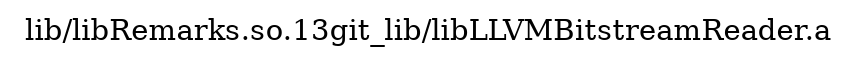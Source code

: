 digraph "lib/libRemarks.so.13git_lib/libLLVMBitstreamReader.a" {
	label="lib/libRemarks.so.13git_lib/libLLVMBitstreamReader.a";
	rankdir=LR;

}
